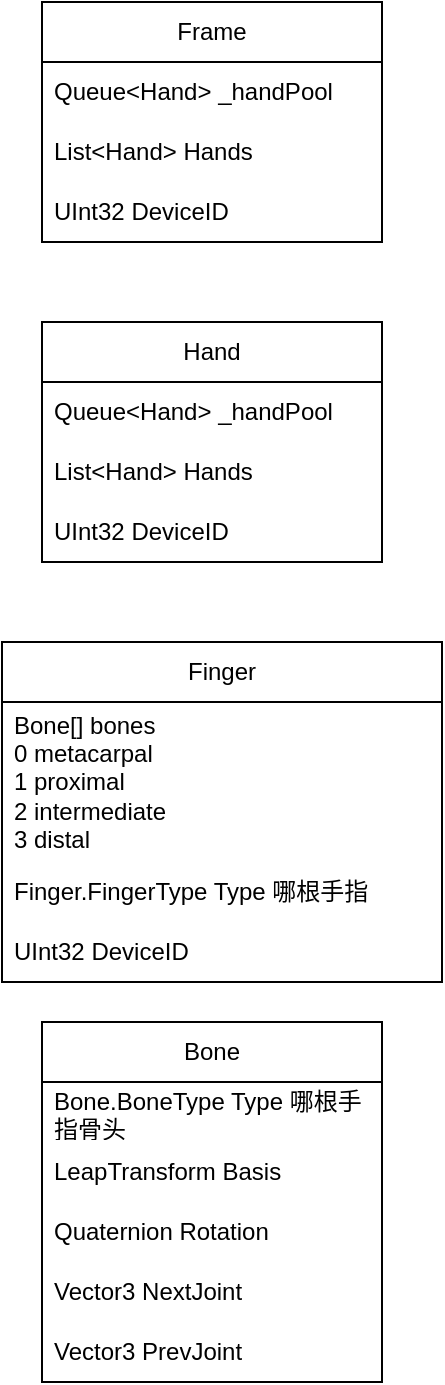 <mxfile version="22.0.8" type="github">
  <diagram name="第 1 页" id="Ag4Khzn6QzbMimCjYorm">
    <mxGraphModel dx="1434" dy="796" grid="1" gridSize="10" guides="1" tooltips="1" connect="1" arrows="1" fold="1" page="1" pageScale="1" pageWidth="827" pageHeight="1169" math="0" shadow="0">
      <root>
        <mxCell id="0" />
        <mxCell id="1" parent="0" />
        <mxCell id="Lz3TjcPIidstXMks0sdG-3" value="Frame" style="swimlane;fontStyle=0;childLayout=stackLayout;horizontal=1;startSize=30;horizontalStack=0;resizeParent=1;resizeParentMax=0;resizeLast=0;collapsible=1;marginBottom=0;whiteSpace=wrap;html=1;" vertex="1" parent="1">
          <mxGeometry x="110" y="100" width="170" height="120" as="geometry" />
        </mxCell>
        <mxCell id="Lz3TjcPIidstXMks0sdG-4" value="Queue&amp;lt;Hand&amp;gt; _handPool" style="text;strokeColor=none;fillColor=none;align=left;verticalAlign=middle;spacingLeft=4;spacingRight=4;overflow=hidden;points=[[0,0.5],[1,0.5]];portConstraint=eastwest;rotatable=0;whiteSpace=wrap;html=1;" vertex="1" parent="Lz3TjcPIidstXMks0sdG-3">
          <mxGeometry y="30" width="170" height="30" as="geometry" />
        </mxCell>
        <mxCell id="Lz3TjcPIidstXMks0sdG-5" value="List&amp;lt;Hand&amp;gt; Hands" style="text;strokeColor=none;fillColor=none;align=left;verticalAlign=middle;spacingLeft=4;spacingRight=4;overflow=hidden;points=[[0,0.5],[1,0.5]];portConstraint=eastwest;rotatable=0;whiteSpace=wrap;html=1;" vertex="1" parent="Lz3TjcPIidstXMks0sdG-3">
          <mxGeometry y="60" width="170" height="30" as="geometry" />
        </mxCell>
        <mxCell id="Lz3TjcPIidstXMks0sdG-6" value="UInt32 DeviceID" style="text;strokeColor=none;fillColor=none;align=left;verticalAlign=middle;spacingLeft=4;spacingRight=4;overflow=hidden;points=[[0,0.5],[1,0.5]];portConstraint=eastwest;rotatable=0;whiteSpace=wrap;html=1;" vertex="1" parent="Lz3TjcPIidstXMks0sdG-3">
          <mxGeometry y="90" width="170" height="30" as="geometry" />
        </mxCell>
        <mxCell id="Lz3TjcPIidstXMks0sdG-7" value="Hand" style="swimlane;fontStyle=0;childLayout=stackLayout;horizontal=1;startSize=30;horizontalStack=0;resizeParent=1;resizeParentMax=0;resizeLast=0;collapsible=1;marginBottom=0;whiteSpace=wrap;html=1;" vertex="1" parent="1">
          <mxGeometry x="110" y="260" width="170" height="120" as="geometry" />
        </mxCell>
        <mxCell id="Lz3TjcPIidstXMks0sdG-8" value="Queue&amp;lt;Hand&amp;gt; _handPool" style="text;strokeColor=none;fillColor=none;align=left;verticalAlign=middle;spacingLeft=4;spacingRight=4;overflow=hidden;points=[[0,0.5],[1,0.5]];portConstraint=eastwest;rotatable=0;whiteSpace=wrap;html=1;" vertex="1" parent="Lz3TjcPIidstXMks0sdG-7">
          <mxGeometry y="30" width="170" height="30" as="geometry" />
        </mxCell>
        <mxCell id="Lz3TjcPIidstXMks0sdG-9" value="List&amp;lt;Hand&amp;gt; Hands" style="text;strokeColor=none;fillColor=none;align=left;verticalAlign=middle;spacingLeft=4;spacingRight=4;overflow=hidden;points=[[0,0.5],[1,0.5]];portConstraint=eastwest;rotatable=0;whiteSpace=wrap;html=1;" vertex="1" parent="Lz3TjcPIidstXMks0sdG-7">
          <mxGeometry y="60" width="170" height="30" as="geometry" />
        </mxCell>
        <mxCell id="Lz3TjcPIidstXMks0sdG-10" value="UInt32 DeviceID" style="text;strokeColor=none;fillColor=none;align=left;verticalAlign=middle;spacingLeft=4;spacingRight=4;overflow=hidden;points=[[0,0.5],[1,0.5]];portConstraint=eastwest;rotatable=0;whiteSpace=wrap;html=1;" vertex="1" parent="Lz3TjcPIidstXMks0sdG-7">
          <mxGeometry y="90" width="170" height="30" as="geometry" />
        </mxCell>
        <mxCell id="Lz3TjcPIidstXMks0sdG-11" value="Finger" style="swimlane;fontStyle=0;childLayout=stackLayout;horizontal=1;startSize=30;horizontalStack=0;resizeParent=1;resizeParentMax=0;resizeLast=0;collapsible=1;marginBottom=0;whiteSpace=wrap;html=1;" vertex="1" parent="1">
          <mxGeometry x="90" y="420" width="220" height="170" as="geometry" />
        </mxCell>
        <mxCell id="Lz3TjcPIidstXMks0sdG-12" value="Bone[] bones&lt;br&gt;0&amp;nbsp;metacarpal&lt;br&gt;1&amp;nbsp;proximal&lt;br&gt;2&amp;nbsp;intermediate&lt;br&gt;3&amp;nbsp;distal" style="text;strokeColor=none;fillColor=none;align=left;verticalAlign=middle;spacingLeft=4;spacingRight=4;overflow=hidden;points=[[0,0.5],[1,0.5]];portConstraint=eastwest;rotatable=0;whiteSpace=wrap;html=1;" vertex="1" parent="Lz3TjcPIidstXMks0sdG-11">
          <mxGeometry y="30" width="220" height="80" as="geometry" />
        </mxCell>
        <mxCell id="Lz3TjcPIidstXMks0sdG-13" value="Finger.FingerType Type 哪根手指" style="text;strokeColor=none;fillColor=none;align=left;verticalAlign=middle;spacingLeft=4;spacingRight=4;overflow=hidden;points=[[0,0.5],[1,0.5]];portConstraint=eastwest;rotatable=0;whiteSpace=wrap;html=1;" vertex="1" parent="Lz3TjcPIidstXMks0sdG-11">
          <mxGeometry y="110" width="220" height="30" as="geometry" />
        </mxCell>
        <mxCell id="Lz3TjcPIidstXMks0sdG-14" value="UInt32 DeviceID" style="text;strokeColor=none;fillColor=none;align=left;verticalAlign=middle;spacingLeft=4;spacingRight=4;overflow=hidden;points=[[0,0.5],[1,0.5]];portConstraint=eastwest;rotatable=0;whiteSpace=wrap;html=1;" vertex="1" parent="Lz3TjcPIidstXMks0sdG-11">
          <mxGeometry y="140" width="220" height="30" as="geometry" />
        </mxCell>
        <mxCell id="Lz3TjcPIidstXMks0sdG-16" value="Bone" style="swimlane;fontStyle=0;childLayout=stackLayout;horizontal=1;startSize=30;horizontalStack=0;resizeParent=1;resizeParentMax=0;resizeLast=0;collapsible=1;marginBottom=0;whiteSpace=wrap;html=1;" vertex="1" parent="1">
          <mxGeometry x="110" y="610" width="170" height="180" as="geometry" />
        </mxCell>
        <mxCell id="Lz3TjcPIidstXMks0sdG-17" value="Bone.BoneType Type 哪根手指骨头" style="text;strokeColor=none;fillColor=none;align=left;verticalAlign=middle;spacingLeft=4;spacingRight=4;overflow=hidden;points=[[0,0.5],[1,0.5]];portConstraint=eastwest;rotatable=0;whiteSpace=wrap;html=1;" vertex="1" parent="Lz3TjcPIidstXMks0sdG-16">
          <mxGeometry y="30" width="170" height="30" as="geometry" />
        </mxCell>
        <mxCell id="Lz3TjcPIidstXMks0sdG-18" value="LeapTransform Basis" style="text;strokeColor=none;fillColor=none;align=left;verticalAlign=middle;spacingLeft=4;spacingRight=4;overflow=hidden;points=[[0,0.5],[1,0.5]];portConstraint=eastwest;rotatable=0;whiteSpace=wrap;html=1;" vertex="1" parent="Lz3TjcPIidstXMks0sdG-16">
          <mxGeometry y="60" width="170" height="30" as="geometry" />
        </mxCell>
        <mxCell id="Lz3TjcPIidstXMks0sdG-19" value="Quaternion Rotation" style="text;strokeColor=none;fillColor=none;align=left;verticalAlign=middle;spacingLeft=4;spacingRight=4;overflow=hidden;points=[[0,0.5],[1,0.5]];portConstraint=eastwest;rotatable=0;whiteSpace=wrap;html=1;" vertex="1" parent="Lz3TjcPIidstXMks0sdG-16">
          <mxGeometry y="90" width="170" height="30" as="geometry" />
        </mxCell>
        <mxCell id="Lz3TjcPIidstXMks0sdG-20" value="Vector3 NextJoint" style="text;strokeColor=none;fillColor=none;align=left;verticalAlign=middle;spacingLeft=4;spacingRight=4;overflow=hidden;points=[[0,0.5],[1,0.5]];portConstraint=eastwest;rotatable=0;whiteSpace=wrap;html=1;" vertex="1" parent="Lz3TjcPIidstXMks0sdG-16">
          <mxGeometry y="120" width="170" height="30" as="geometry" />
        </mxCell>
        <mxCell id="Lz3TjcPIidstXMks0sdG-21" value="Vector3 PrevJoint" style="text;strokeColor=none;fillColor=none;align=left;verticalAlign=middle;spacingLeft=4;spacingRight=4;overflow=hidden;points=[[0,0.5],[1,0.5]];portConstraint=eastwest;rotatable=0;whiteSpace=wrap;html=1;" vertex="1" parent="Lz3TjcPIidstXMks0sdG-16">
          <mxGeometry y="150" width="170" height="30" as="geometry" />
        </mxCell>
      </root>
    </mxGraphModel>
  </diagram>
</mxfile>
